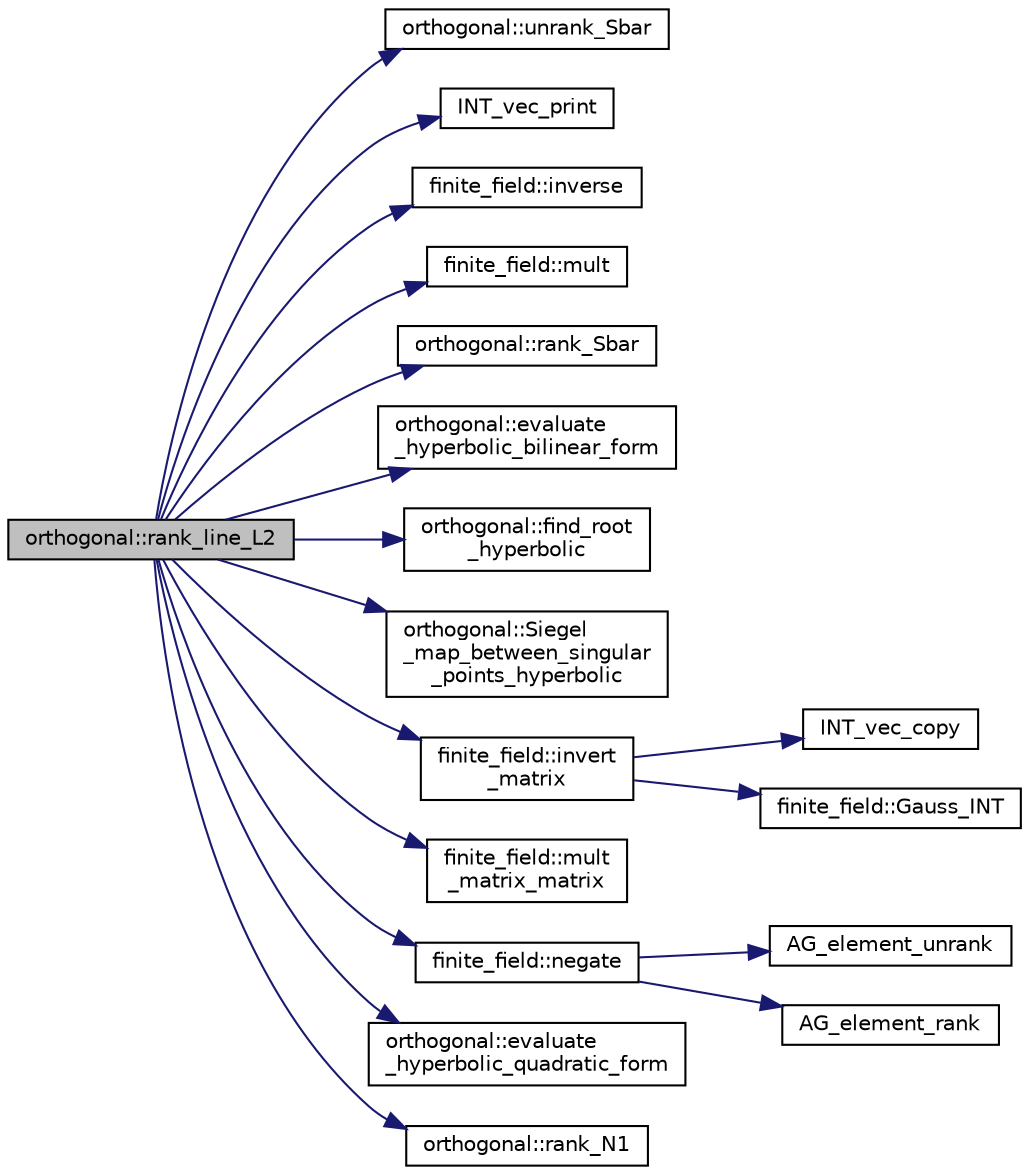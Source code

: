 digraph "orthogonal::rank_line_L2"
{
  edge [fontname="Helvetica",fontsize="10",labelfontname="Helvetica",labelfontsize="10"];
  node [fontname="Helvetica",fontsize="10",shape=record];
  rankdir="LR";
  Node37719 [label="orthogonal::rank_line_L2",height=0.2,width=0.4,color="black", fillcolor="grey75", style="filled", fontcolor="black"];
  Node37719 -> Node37720 [color="midnightblue",fontsize="10",style="solid",fontname="Helvetica"];
  Node37720 [label="orthogonal::unrank_Sbar",height=0.2,width=0.4,color="black", fillcolor="white", style="filled",URL="$d7/daa/classorthogonal.html#af5dc4e991f79be6bfdce4325648e037a"];
  Node37719 -> Node37721 [color="midnightblue",fontsize="10",style="solid",fontname="Helvetica"];
  Node37721 [label="INT_vec_print",height=0.2,width=0.4,color="black", fillcolor="white", style="filled",URL="$df/dbf/sajeeb_8_c.html#a79a5901af0b47dd0d694109543c027fe"];
  Node37719 -> Node37722 [color="midnightblue",fontsize="10",style="solid",fontname="Helvetica"];
  Node37722 [label="finite_field::inverse",height=0.2,width=0.4,color="black", fillcolor="white", style="filled",URL="$df/d5a/classfinite__field.html#a69f2a12c01e70b7ce2d115c5221c9cdd"];
  Node37719 -> Node37723 [color="midnightblue",fontsize="10",style="solid",fontname="Helvetica"];
  Node37723 [label="finite_field::mult",height=0.2,width=0.4,color="black", fillcolor="white", style="filled",URL="$df/d5a/classfinite__field.html#a24fb5917aa6d4d656fd855b7f44a13b0"];
  Node37719 -> Node37724 [color="midnightblue",fontsize="10",style="solid",fontname="Helvetica"];
  Node37724 [label="orthogonal::rank_Sbar",height=0.2,width=0.4,color="black", fillcolor="white", style="filled",URL="$d7/daa/classorthogonal.html#aea0a2cc174275eea357b9a68f277e970"];
  Node37719 -> Node37725 [color="midnightblue",fontsize="10",style="solid",fontname="Helvetica"];
  Node37725 [label="orthogonal::evaluate\l_hyperbolic_bilinear_form",height=0.2,width=0.4,color="black", fillcolor="white", style="filled",URL="$d7/daa/classorthogonal.html#a839dc01b1c59a23b054ccf70c00cc9c9"];
  Node37719 -> Node37726 [color="midnightblue",fontsize="10",style="solid",fontname="Helvetica"];
  Node37726 [label="orthogonal::find_root\l_hyperbolic",height=0.2,width=0.4,color="black", fillcolor="white", style="filled",URL="$d7/daa/classorthogonal.html#a4cb66d7aec283cd032a99cb9b2b9992d"];
  Node37719 -> Node37727 [color="midnightblue",fontsize="10",style="solid",fontname="Helvetica"];
  Node37727 [label="orthogonal::Siegel\l_map_between_singular\l_points_hyperbolic",height=0.2,width=0.4,color="black", fillcolor="white", style="filled",URL="$d7/daa/classorthogonal.html#a5ee80bd3a8fb9799d248ade8fd7b20b3"];
  Node37719 -> Node37728 [color="midnightblue",fontsize="10",style="solid",fontname="Helvetica"];
  Node37728 [label="finite_field::invert\l_matrix",height=0.2,width=0.4,color="black", fillcolor="white", style="filled",URL="$df/d5a/classfinite__field.html#adab449ef01b1feafe000c8fff7ae013f"];
  Node37728 -> Node37729 [color="midnightblue",fontsize="10",style="solid",fontname="Helvetica"];
  Node37729 [label="INT_vec_copy",height=0.2,width=0.4,color="black", fillcolor="white", style="filled",URL="$df/dbf/sajeeb_8_c.html#ac2d875e27e009af6ec04d17254d11075"];
  Node37728 -> Node37730 [color="midnightblue",fontsize="10",style="solid",fontname="Helvetica"];
  Node37730 [label="finite_field::Gauss_INT",height=0.2,width=0.4,color="black", fillcolor="white", style="filled",URL="$df/d5a/classfinite__field.html#adb676d2e80341b53751326e3a58beb11"];
  Node37719 -> Node37731 [color="midnightblue",fontsize="10",style="solid",fontname="Helvetica"];
  Node37731 [label="finite_field::mult\l_matrix_matrix",height=0.2,width=0.4,color="black", fillcolor="white", style="filled",URL="$df/d5a/classfinite__field.html#a5e28706b815838d0ec34de1fa74bc3c4"];
  Node37719 -> Node37732 [color="midnightblue",fontsize="10",style="solid",fontname="Helvetica"];
  Node37732 [label="finite_field::negate",height=0.2,width=0.4,color="black", fillcolor="white", style="filled",URL="$df/d5a/classfinite__field.html#aa9d798298f25d4a9262b5bc5f1733e31"];
  Node37732 -> Node37733 [color="midnightblue",fontsize="10",style="solid",fontname="Helvetica"];
  Node37733 [label="AG_element_unrank",height=0.2,width=0.4,color="black", fillcolor="white", style="filled",URL="$d4/d67/geometry_8h.html#a4a33b86c87b2879b97cfa1327abe2885"];
  Node37732 -> Node37734 [color="midnightblue",fontsize="10",style="solid",fontname="Helvetica"];
  Node37734 [label="AG_element_rank",height=0.2,width=0.4,color="black", fillcolor="white", style="filled",URL="$d4/d67/geometry_8h.html#ab2ac908d07dd8038fd996e26bdc75c17"];
  Node37719 -> Node37735 [color="midnightblue",fontsize="10",style="solid",fontname="Helvetica"];
  Node37735 [label="orthogonal::evaluate\l_hyperbolic_quadratic_form",height=0.2,width=0.4,color="black", fillcolor="white", style="filled",URL="$d7/daa/classorthogonal.html#a4c5c5908326e2f17d3addecbe2ba9d18"];
  Node37719 -> Node37736 [color="midnightblue",fontsize="10",style="solid",fontname="Helvetica"];
  Node37736 [label="orthogonal::rank_N1",height=0.2,width=0.4,color="black", fillcolor="white", style="filled",URL="$d7/daa/classorthogonal.html#a10b99e279ae3624531756ea2723b59e7"];
}

